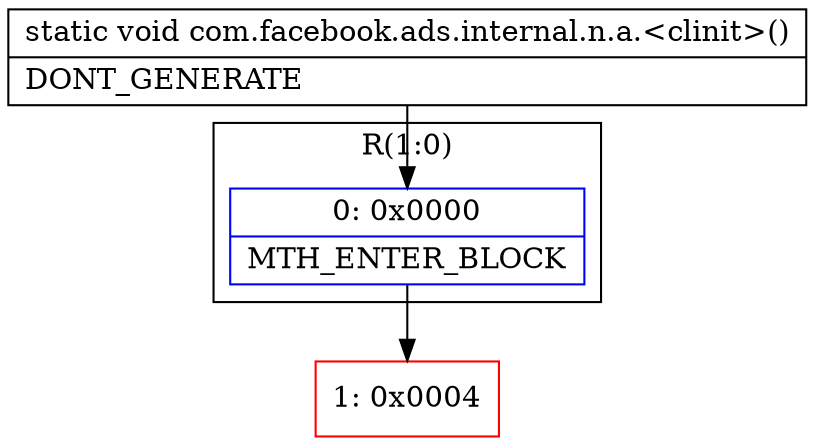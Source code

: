 digraph "CFG forcom.facebook.ads.internal.n.a.\<clinit\>()V" {
subgraph cluster_Region_325066525 {
label = "R(1:0)";
node [shape=record,color=blue];
Node_0 [shape=record,label="{0\:\ 0x0000|MTH_ENTER_BLOCK\l}"];
}
Node_1 [shape=record,color=red,label="{1\:\ 0x0004}"];
MethodNode[shape=record,label="{static void com.facebook.ads.internal.n.a.\<clinit\>()  | DONT_GENERATE\l}"];
MethodNode -> Node_0;
Node_0 -> Node_1;
}

